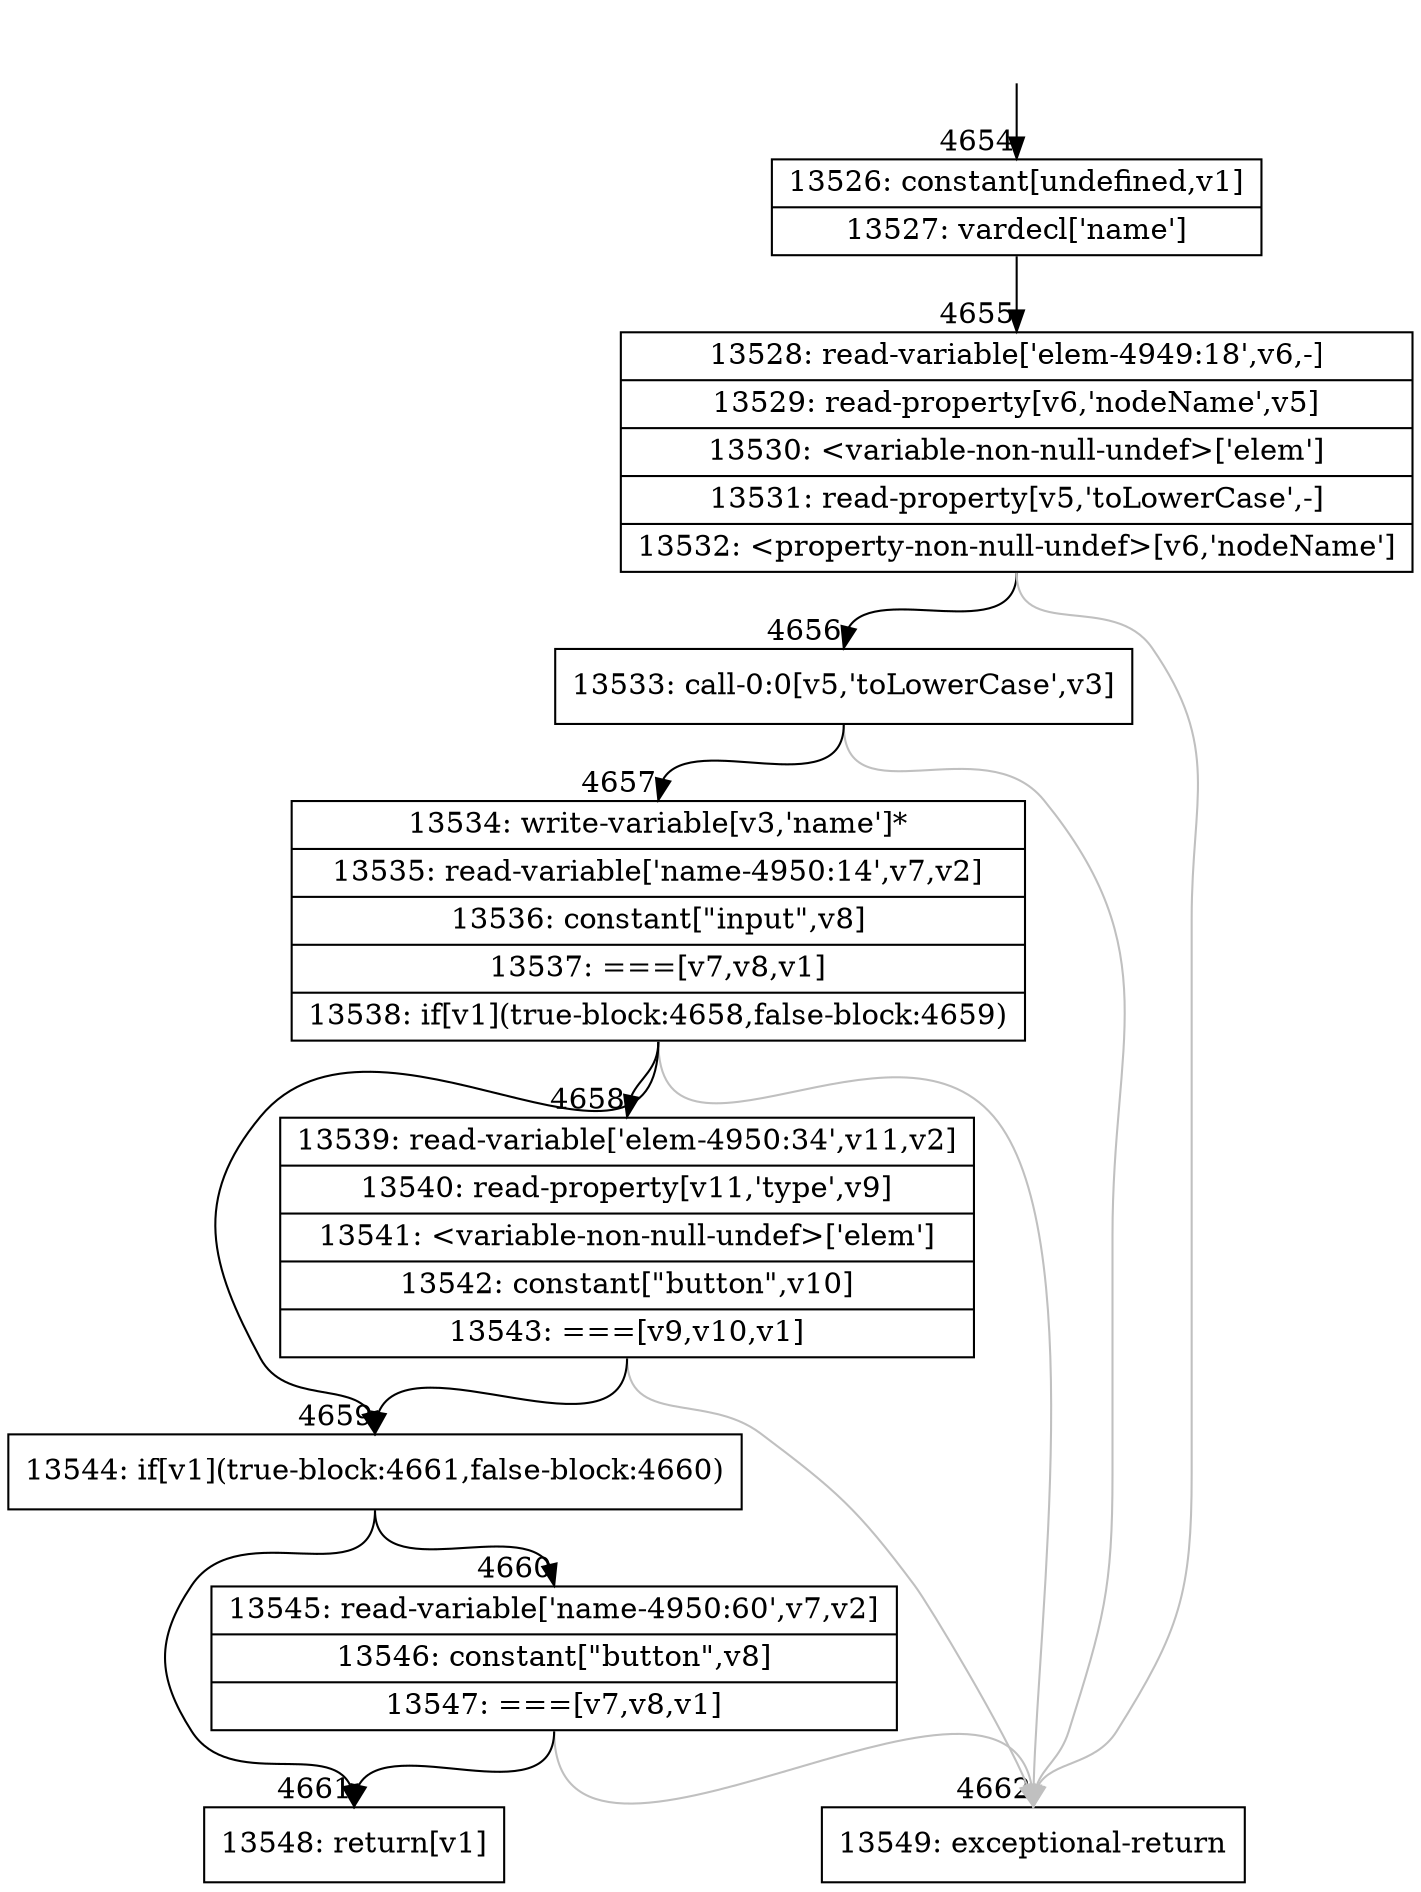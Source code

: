 digraph {
rankdir="TD"
BB_entry309[shape=none,label=""];
BB_entry309 -> BB4654 [tailport=s, headport=n, headlabel="    4654"]
BB4654 [shape=record label="{13526: constant[undefined,v1]|13527: vardecl['name']}" ] 
BB4654 -> BB4655 [tailport=s, headport=n, headlabel="      4655"]
BB4655 [shape=record label="{13528: read-variable['elem-4949:18',v6,-]|13529: read-property[v6,'nodeName',v5]|13530: \<variable-non-null-undef\>['elem']|13531: read-property[v5,'toLowerCase',-]|13532: \<property-non-null-undef\>[v6,'nodeName']}" ] 
BB4655 -> BB4656 [tailport=s, headport=n, headlabel="      4656"]
BB4655 -> BB4662 [tailport=s, headport=n, color=gray, headlabel="      4662"]
BB4656 [shape=record label="{13533: call-0:0[v5,'toLowerCase',v3]}" ] 
BB4656 -> BB4657 [tailport=s, headport=n, headlabel="      4657"]
BB4656 -> BB4662 [tailport=s, headport=n, color=gray]
BB4657 [shape=record label="{13534: write-variable[v3,'name']*|13535: read-variable['name-4950:14',v7,v2]|13536: constant[\"input\",v8]|13537: ===[v7,v8,v1]|13538: if[v1](true-block:4658,false-block:4659)}" ] 
BB4657 -> BB4659 [tailport=s, headport=n, headlabel="      4659"]
BB4657 -> BB4658 [tailport=s, headport=n, headlabel="      4658"]
BB4657 -> BB4662 [tailport=s, headport=n, color=gray]
BB4658 [shape=record label="{13539: read-variable['elem-4950:34',v11,v2]|13540: read-property[v11,'type',v9]|13541: \<variable-non-null-undef\>['elem']|13542: constant[\"button\",v10]|13543: ===[v9,v10,v1]}" ] 
BB4658 -> BB4659 [tailport=s, headport=n]
BB4658 -> BB4662 [tailport=s, headport=n, color=gray]
BB4659 [shape=record label="{13544: if[v1](true-block:4661,false-block:4660)}" ] 
BB4659 -> BB4661 [tailport=s, headport=n, headlabel="      4661"]
BB4659 -> BB4660 [tailport=s, headport=n, headlabel="      4660"]
BB4660 [shape=record label="{13545: read-variable['name-4950:60',v7,v2]|13546: constant[\"button\",v8]|13547: ===[v7,v8,v1]}" ] 
BB4660 -> BB4661 [tailport=s, headport=n]
BB4660 -> BB4662 [tailport=s, headport=n, color=gray]
BB4661 [shape=record label="{13548: return[v1]}" ] 
BB4662 [shape=record label="{13549: exceptional-return}" ] 
}
